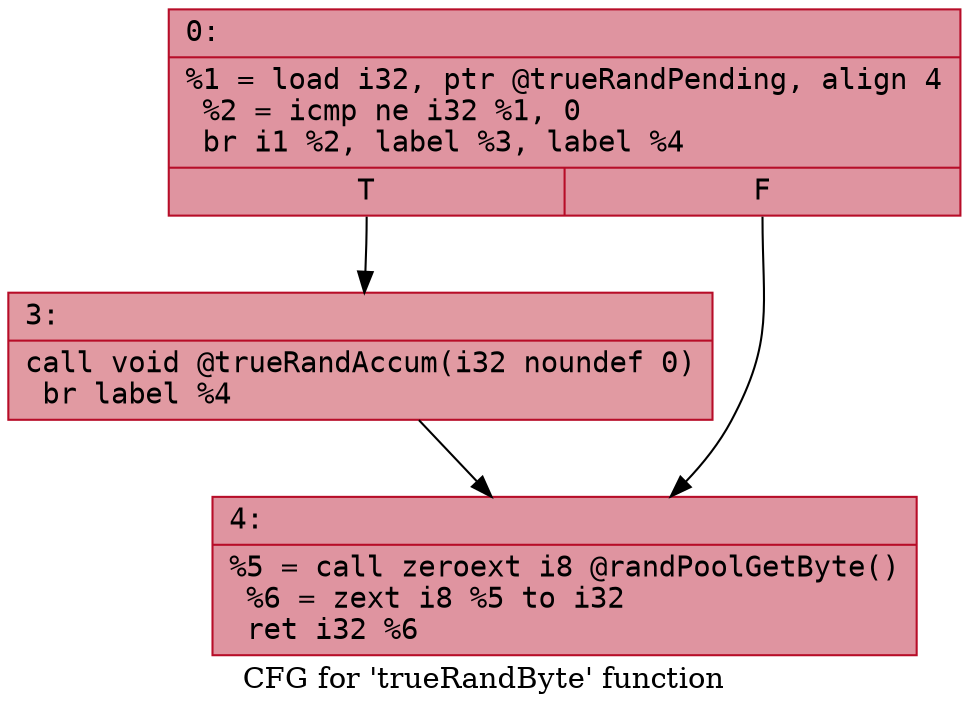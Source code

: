digraph "CFG for 'trueRandByte' function" {
	label="CFG for 'trueRandByte' function";

	Node0x6000012c6800 [shape=record,color="#b70d28ff", style=filled, fillcolor="#b70d2870" fontname="Courier",label="{0:\l|  %1 = load i32, ptr @trueRandPending, align 4\l  %2 = icmp ne i32 %1, 0\l  br i1 %2, label %3, label %4\l|{<s0>T|<s1>F}}"];
	Node0x6000012c6800:s0 -> Node0x6000012c6850[tooltip="0 -> 3\nProbability 62.50%" ];
	Node0x6000012c6800:s1 -> Node0x6000012c68a0[tooltip="0 -> 4\nProbability 37.50%" ];
	Node0x6000012c6850 [shape=record,color="#b70d28ff", style=filled, fillcolor="#bb1b2c70" fontname="Courier",label="{3:\l|  call void @trueRandAccum(i32 noundef 0)\l  br label %4\l}"];
	Node0x6000012c6850 -> Node0x6000012c68a0[tooltip="3 -> 4\nProbability 100.00%" ];
	Node0x6000012c68a0 [shape=record,color="#b70d28ff", style=filled, fillcolor="#b70d2870" fontname="Courier",label="{4:\l|  %5 = call zeroext i8 @randPoolGetByte()\l  %6 = zext i8 %5 to i32\l  ret i32 %6\l}"];
}
